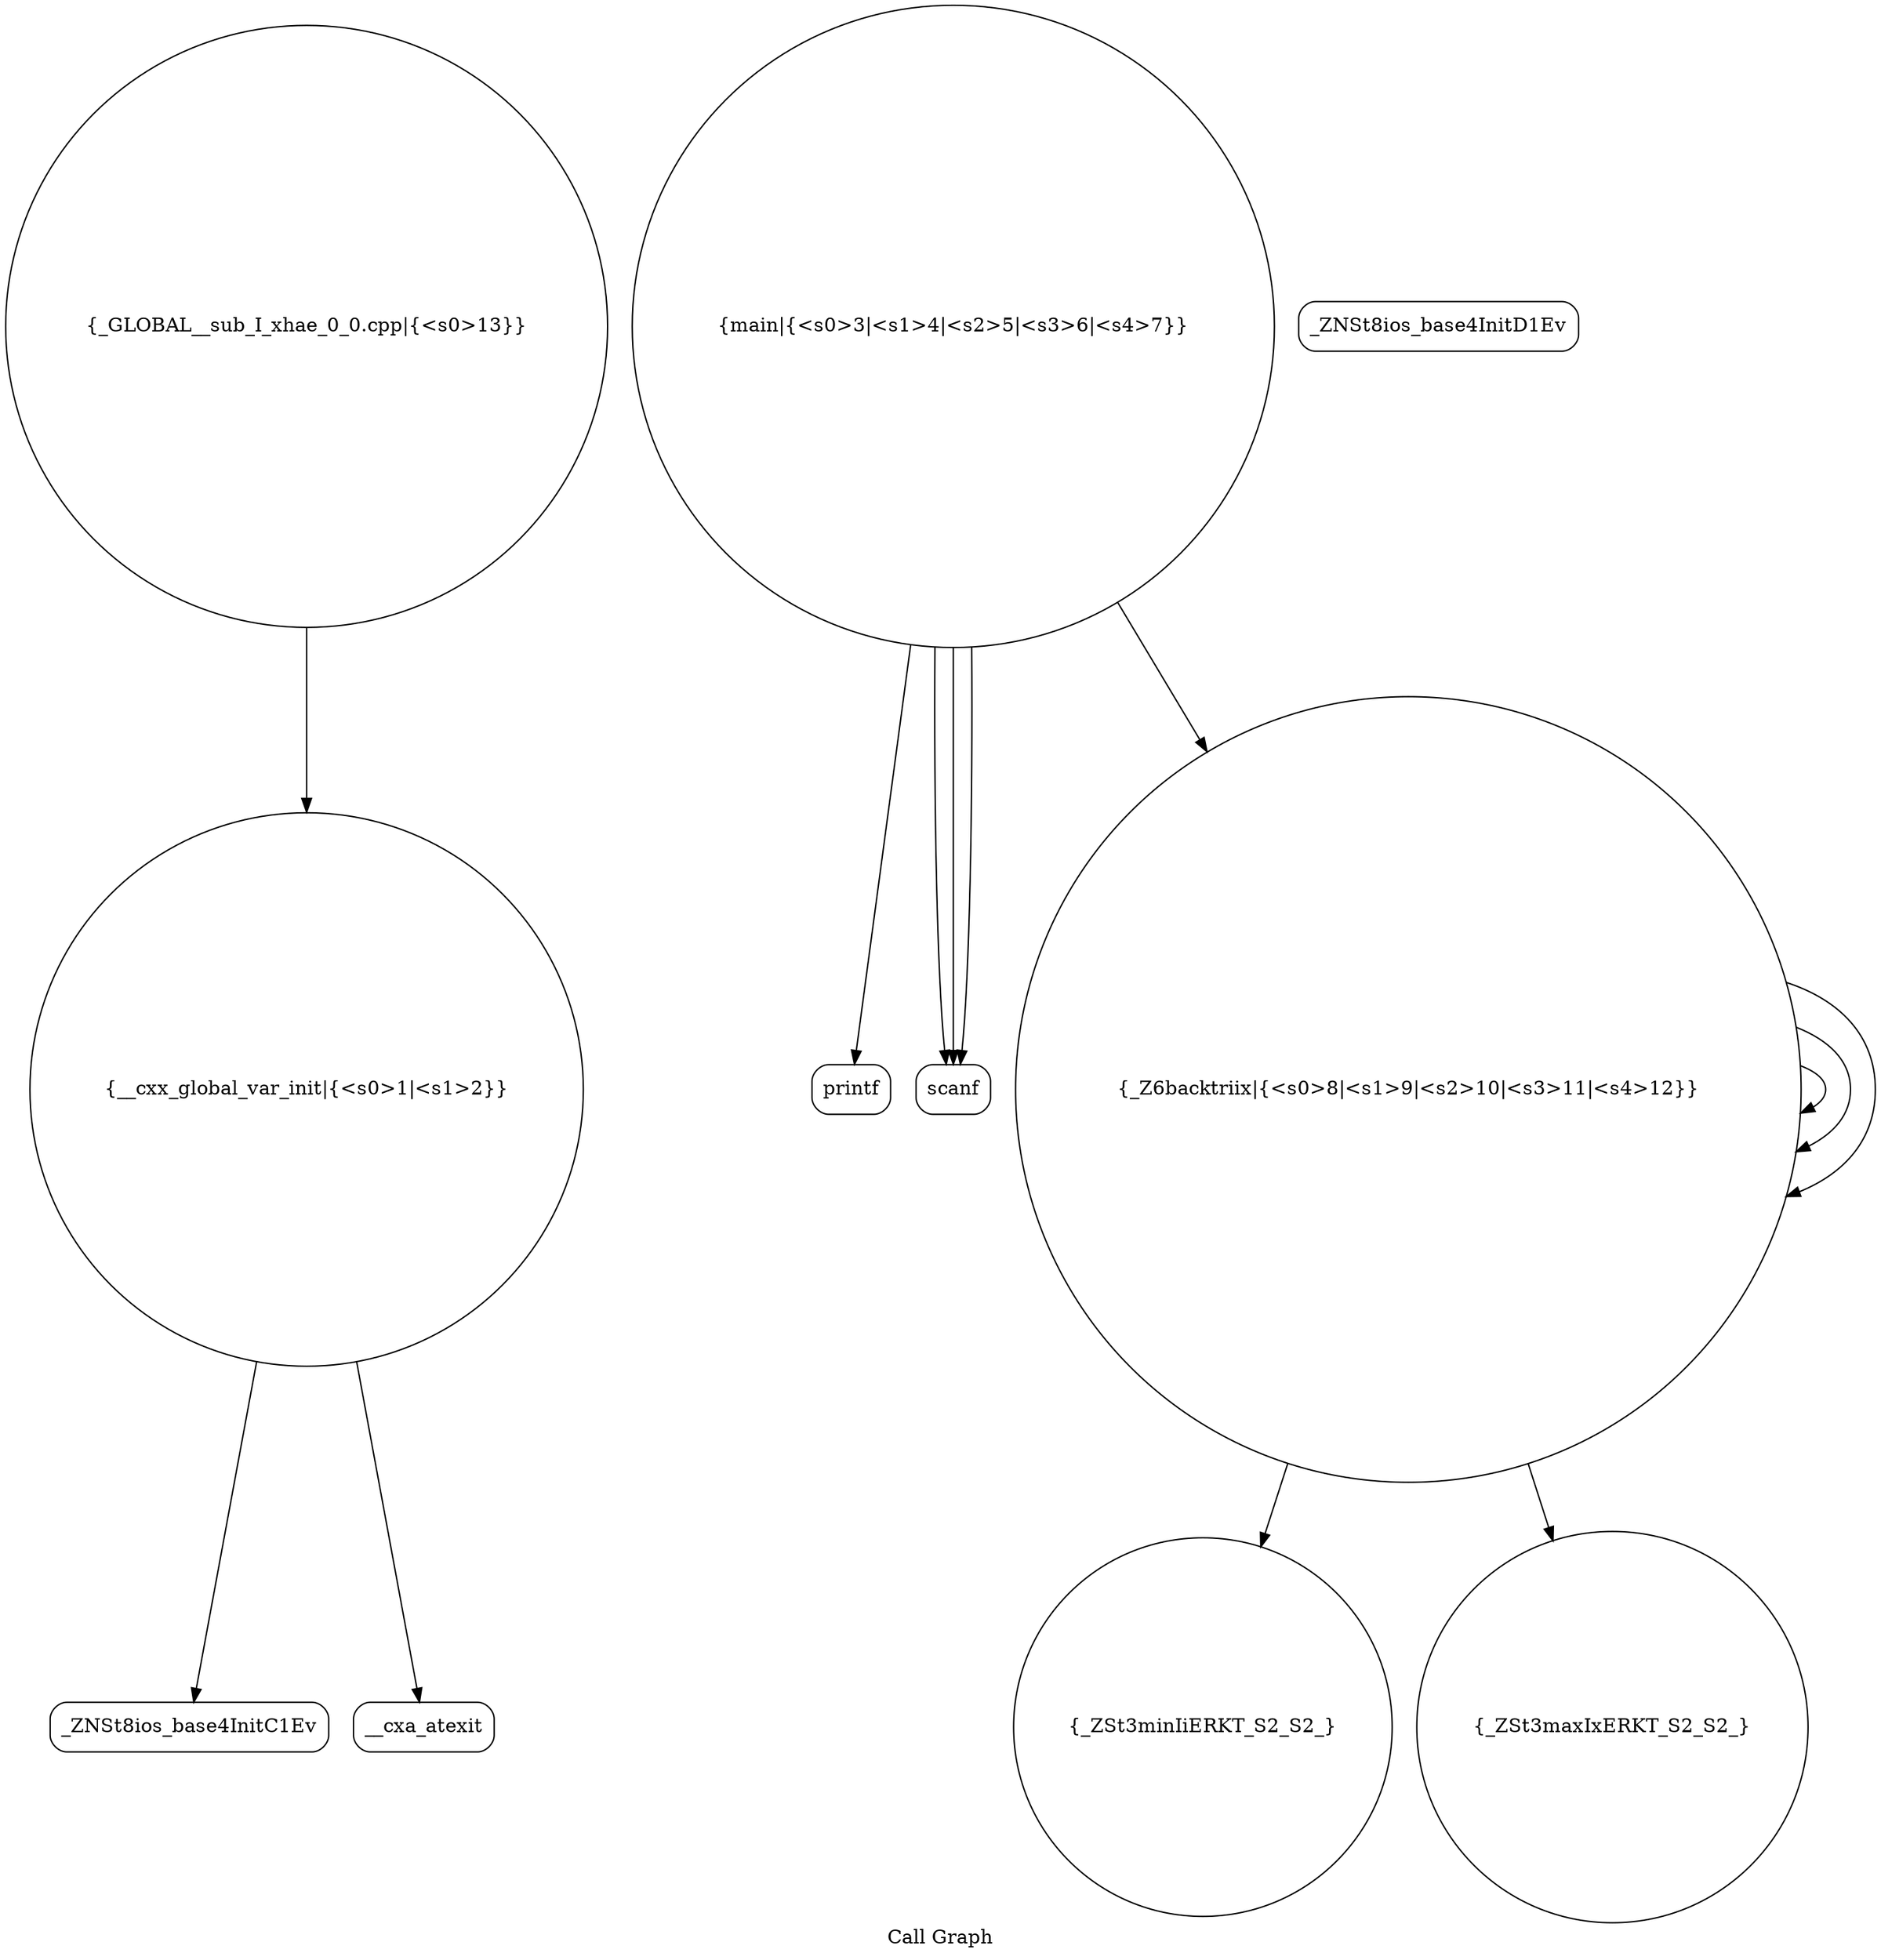 digraph "Call Graph" {
	label="Call Graph";

	Node0x5590a579f890 [shape=record,shape=circle,label="{__cxx_global_var_init|{<s0>1|<s1>2}}"];
	Node0x5590a579f890:s0 -> Node0x5590a579fd20[color=black];
	Node0x5590a579f890:s1 -> Node0x5590a579fe20[color=black];
	Node0x5590a57a0020 [shape=record,shape=Mrecord,label="{printf}"];
	Node0x5590a579fda0 [shape=record,shape=Mrecord,label="{_ZNSt8ios_base4InitD1Ev}"];
	Node0x5590a57a0120 [shape=record,shape=circle,label="{_ZSt3minIiERKT_S2_S2_}"];
	Node0x5590a579fea0 [shape=record,shape=circle,label="{main|{<s0>3|<s1>4|<s2>5|<s3>6|<s4>7}}"];
	Node0x5590a579fea0:s0 -> Node0x5590a579ff20[color=black];
	Node0x5590a579fea0:s1 -> Node0x5590a579ff20[color=black];
	Node0x5590a579fea0:s2 -> Node0x5590a579ff20[color=black];
	Node0x5590a579fea0:s3 -> Node0x5590a579ffa0[color=black];
	Node0x5590a579fea0:s4 -> Node0x5590a57a0020[color=black];
	Node0x5590a579ffa0 [shape=record,shape=circle,label="{_Z6backtriix|{<s0>8|<s1>9|<s2>10|<s3>11|<s4>12}}"];
	Node0x5590a579ffa0:s0 -> Node0x5590a579ffa0[color=black];
	Node0x5590a579ffa0:s1 -> Node0x5590a57a00a0[color=black];
	Node0x5590a579ffa0:s2 -> Node0x5590a579ffa0[color=black];
	Node0x5590a579ffa0:s3 -> Node0x5590a57a0120[color=black];
	Node0x5590a579ffa0:s4 -> Node0x5590a579ffa0[color=black];
	Node0x5590a579fd20 [shape=record,shape=Mrecord,label="{_ZNSt8ios_base4InitC1Ev}"];
	Node0x5590a57a00a0 [shape=record,shape=circle,label="{_ZSt3maxIxERKT_S2_S2_}"];
	Node0x5590a579fe20 [shape=record,shape=Mrecord,label="{__cxa_atexit}"];
	Node0x5590a57a01a0 [shape=record,shape=circle,label="{_GLOBAL__sub_I_xhae_0_0.cpp|{<s0>13}}"];
	Node0x5590a57a01a0:s0 -> Node0x5590a579f890[color=black];
	Node0x5590a579ff20 [shape=record,shape=Mrecord,label="{scanf}"];
}
